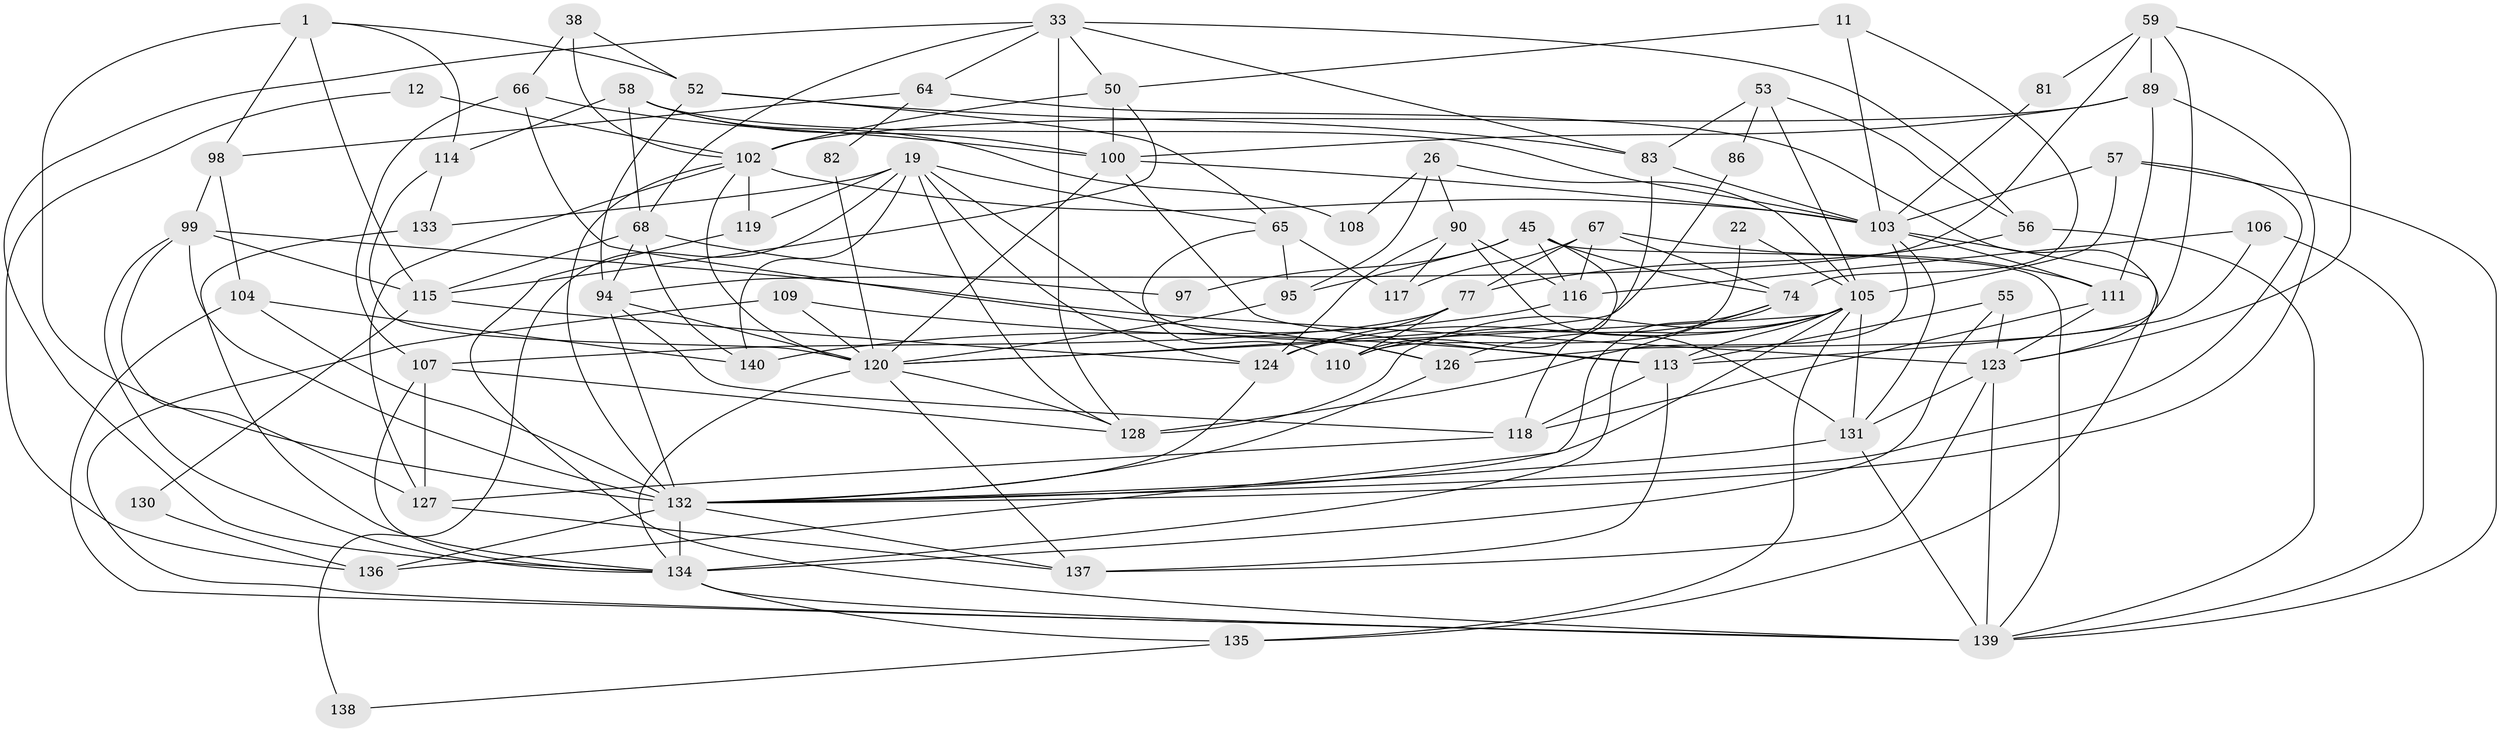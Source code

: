 // original degree distribution, {6: 0.08571428571428572, 4: 0.3, 3: 0.2571428571428571, 2: 0.1357142857142857, 8: 0.02142857142857143, 5: 0.17142857142857143, 7: 0.02142857142857143, 9: 0.007142857142857143}
// Generated by graph-tools (version 1.1) at 2025/51/03/09/25 04:51:12]
// undirected, 70 vertices, 179 edges
graph export_dot {
graph [start="1"]
  node [color=gray90,style=filled];
  1;
  11;
  12;
  19 [super="+8"];
  22;
  26;
  33;
  38;
  45 [super="+34"];
  50 [super="+14"];
  52;
  53;
  55;
  56;
  57;
  58 [super="+37"];
  59;
  64;
  65;
  66;
  67 [super="+2"];
  68;
  74 [super="+60"];
  77 [super="+40"];
  81;
  82;
  83 [super="+21"];
  86;
  89 [super="+51"];
  90;
  94 [super="+88"];
  95;
  97;
  98 [super="+49"];
  99 [super="+29"];
  100 [super="+73"];
  102 [super="+10+101"];
  103 [super="+54+96"];
  104 [super="+47"];
  105 [super="+24+84+87"];
  106;
  107 [super="+23"];
  108;
  109;
  110;
  111 [super="+79"];
  113 [super="+13+61"];
  114;
  115 [super="+39"];
  116;
  117;
  118 [super="+76+70"];
  119;
  120 [super="+30+112"];
  123 [super="+122"];
  124 [super="+75"];
  126 [super="+43"];
  127 [super="+85"];
  128 [super="+72"];
  130;
  131 [super="+36"];
  132 [super="+28+129+121"];
  133;
  134 [super="+20+44+93"];
  135;
  136;
  137 [super="+15+46"];
  138;
  139 [super="+3+92+125"];
  140;
  1 -- 114;
  1 -- 52;
  1 -- 98 [weight=2];
  1 -- 115;
  1 -- 132;
  11 -- 74;
  11 -- 50;
  11 -- 103;
  12 -- 136;
  12 -- 102;
  19 -- 124 [weight=2];
  19 -- 65;
  19 -- 119;
  19 -- 133;
  19 -- 138;
  19 -- 140;
  19 -- 128;
  19 -- 126;
  22 -- 110;
  22 -- 105;
  26 -- 90;
  26 -- 95;
  26 -- 108;
  26 -- 105;
  33 -- 50;
  33 -- 56;
  33 -- 64;
  33 -- 68;
  33 -- 128 [weight=2];
  33 -- 83;
  33 -- 134;
  38 -- 52;
  38 -- 66;
  38 -- 102;
  45 -- 95;
  45 -- 74;
  45 -- 97;
  45 -- 116;
  45 -- 118;
  45 -- 139 [weight=3];
  50 -- 102;
  50 -- 115;
  50 -- 100;
  52 -- 65;
  52 -- 83;
  52 -- 94;
  53 -- 56;
  53 -- 83;
  53 -- 86;
  53 -- 105;
  55 -- 113;
  55 -- 134;
  55 -- 123;
  56 -- 77 [weight=2];
  56 -- 139 [weight=2];
  57 -- 103;
  57 -- 105;
  57 -- 139;
  57 -- 132;
  58 -- 68 [weight=2];
  58 -- 114;
  58 -- 100 [weight=2];
  58 -- 108;
  58 -- 103;
  59 -- 126;
  59 -- 81;
  59 -- 123;
  59 -- 89;
  59 -- 94;
  64 -- 82;
  64 -- 98;
  64 -- 123;
  65 -- 95;
  65 -- 110;
  65 -- 117;
  66 -- 107 [weight=2];
  66 -- 100;
  66 -- 126;
  67 -- 117;
  67 -- 116;
  67 -- 74;
  67 -- 77;
  67 -- 111;
  68 -- 94;
  68 -- 97;
  68 -- 115;
  68 -- 140;
  74 -- 110 [weight=2];
  74 -- 136;
  74 -- 134;
  77 -- 107;
  77 -- 110;
  77 -- 124;
  81 -- 103;
  82 -- 120;
  83 -- 110;
  83 -- 103;
  86 -- 120;
  89 -- 100;
  89 -- 102;
  89 -- 111;
  89 -- 132;
  90 -- 116;
  90 -- 131;
  90 -- 117;
  90 -- 124;
  94 -- 120;
  94 -- 132 [weight=2];
  94 -- 118;
  95 -- 120;
  98 -- 99;
  98 -- 104;
  99 -- 134;
  99 -- 123 [weight=2];
  99 -- 115;
  99 -- 132;
  99 -- 127;
  100 -- 113;
  100 -- 120;
  100 -- 103;
  102 -- 119;
  102 -- 120 [weight=2];
  102 -- 127;
  102 -- 132 [weight=2];
  102 -- 103;
  103 -- 128 [weight=2];
  103 -- 135;
  103 -- 131;
  103 -- 111;
  104 -- 132;
  104 -- 139;
  104 -- 140;
  105 -- 120 [weight=2];
  105 -- 124 [weight=3];
  105 -- 128;
  105 -- 131 [weight=2];
  105 -- 135;
  105 -- 113;
  105 -- 126;
  105 -- 132;
  106 -- 116;
  106 -- 113;
  106 -- 139;
  107 -- 128;
  107 -- 134;
  107 -- 127;
  109 -- 113 [weight=2];
  109 -- 139;
  109 -- 120;
  111 -- 123;
  111 -- 118;
  113 -- 137;
  113 -- 118;
  114 -- 120;
  114 -- 133;
  115 -- 130;
  115 -- 124;
  116 -- 140;
  118 -- 127;
  119 -- 139;
  120 -- 137;
  120 -- 128;
  120 -- 134 [weight=2];
  123 -- 137;
  123 -- 139 [weight=2];
  123 -- 131;
  124 -- 132;
  126 -- 132;
  127 -- 137;
  130 -- 136;
  131 -- 139;
  131 -- 132;
  132 -- 137;
  132 -- 134 [weight=3];
  132 -- 136;
  133 -- 134;
  134 -- 135;
  134 -- 139 [weight=4];
  135 -- 138;
}
